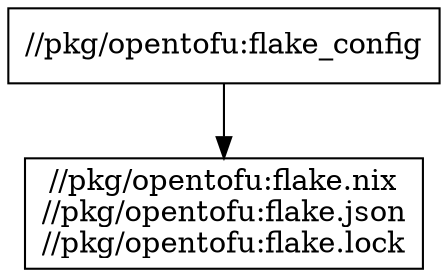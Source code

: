digraph mygraph {
  node [shape=box];
  "//pkg/opentofu:flake_config"
  "//pkg/opentofu:flake_config" -> "//pkg/opentofu:flake.nix\n//pkg/opentofu:flake.json\n//pkg/opentofu:flake.lock"
  "//pkg/opentofu:flake.nix\n//pkg/opentofu:flake.json\n//pkg/opentofu:flake.lock"
}
